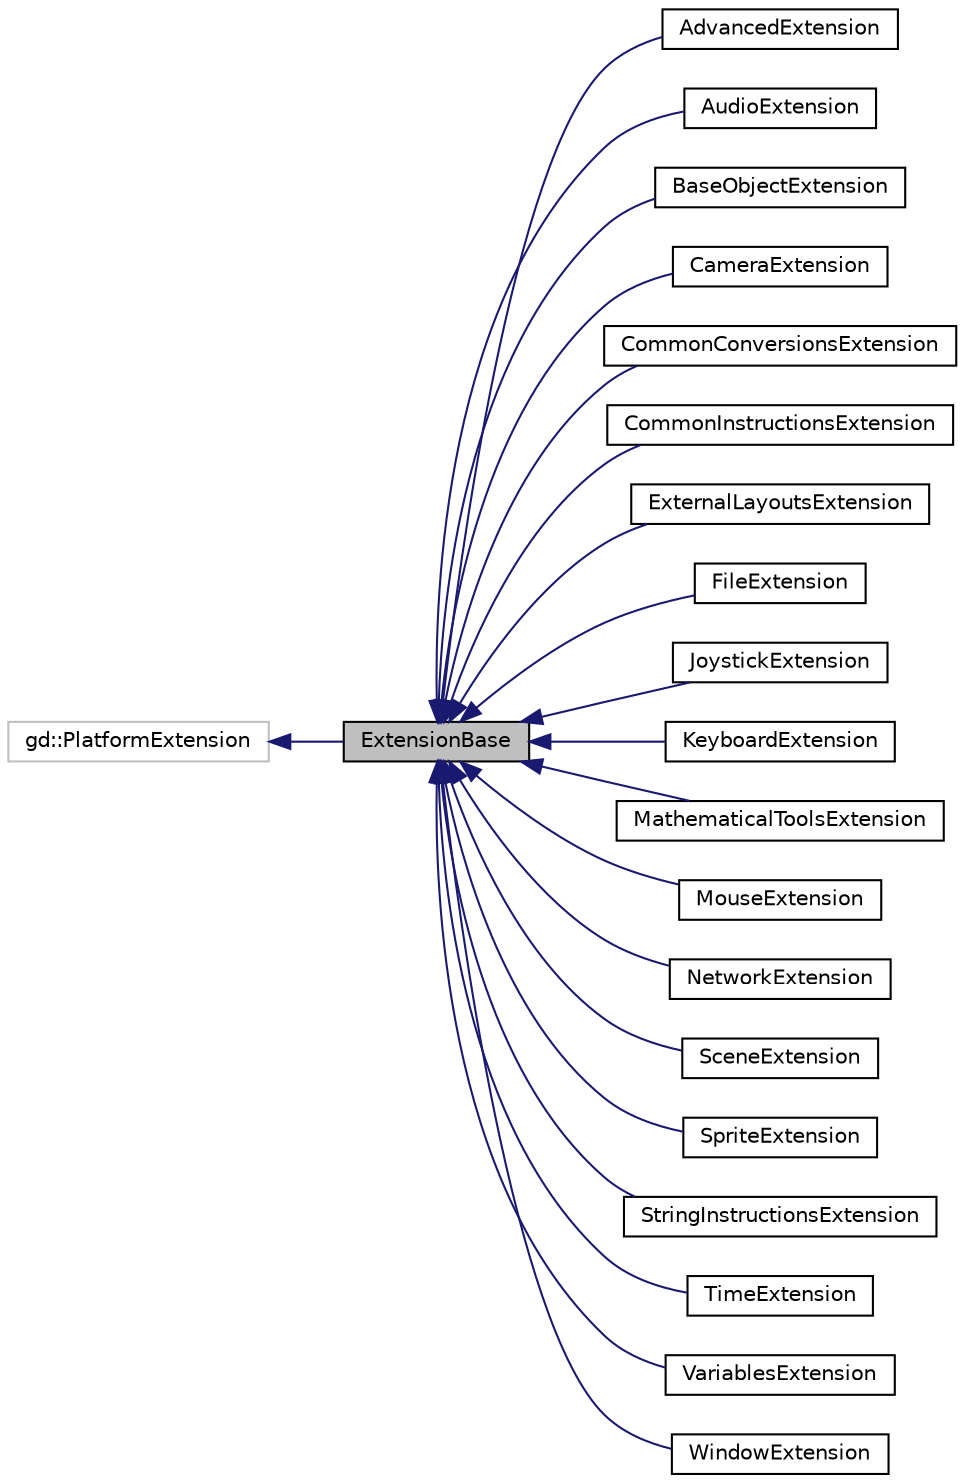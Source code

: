 digraph "ExtensionBase"
{
  edge [fontname="Helvetica",fontsize="10",labelfontname="Helvetica",labelfontsize="10"];
  node [fontname="Helvetica",fontsize="10",shape=record];
  rankdir="LR";
  Node1 [label="ExtensionBase",height=0.2,width=0.4,color="black", fillcolor="grey75", style="filled" fontcolor="black"];
  Node2 -> Node1 [dir="back",color="midnightblue",fontsize="10",style="solid",fontname="Helvetica"];
  Node2 [label="gd::PlatformExtension",height=0.2,width=0.4,color="grey75", fillcolor="white", style="filled"];
  Node1 -> Node3 [dir="back",color="midnightblue",fontsize="10",style="solid",fontname="Helvetica"];
  Node3 [label="AdvancedExtension",height=0.2,width=0.4,color="black", fillcolor="white", style="filled",URL="$dc/d9a/class_advanced_extension.html",tooltip="Standard extension providing advanced or special features. "];
  Node1 -> Node4 [dir="back",color="midnightblue",fontsize="10",style="solid",fontname="Helvetica"];
  Node4 [label="AudioExtension",height=0.2,width=0.4,color="black", fillcolor="white", style="filled",URL="$d8/d4c/class_audio_extension.html",tooltip="Standard extension providing audio features. "];
  Node1 -> Node5 [dir="back",color="midnightblue",fontsize="10",style="solid",fontname="Helvetica"];
  Node5 [label="BaseObjectExtension",height=0.2,width=0.4,color="black", fillcolor="white", style="filled",URL="$d4/dd2/class_base_object_extension.html",tooltip="Standard extension providing features for all objects. "];
  Node1 -> Node6 [dir="back",color="midnightblue",fontsize="10",style="solid",fontname="Helvetica"];
  Node6 [label="CameraExtension",height=0.2,width=0.4,color="black", fillcolor="white", style="filled",URL="$d2/d81/class_camera_extension.html",tooltip="Standard extension providing features concerning cameras. "];
  Node1 -> Node7 [dir="back",color="midnightblue",fontsize="10",style="solid",fontname="Helvetica"];
  Node7 [label="CommonConversionsExtension",height=0.2,width=0.4,color="black", fillcolor="white", style="filled",URL="$df/d7e/class_common_conversions_extension.html",tooltip="Standard extension providing conversion ( ToString/ToNumber ) features. "];
  Node1 -> Node8 [dir="back",color="midnightblue",fontsize="10",style="solid",fontname="Helvetica"];
  Node8 [label="CommonInstructionsExtension",height=0.2,width=0.4,color="black", fillcolor="white", style="filled",URL="$d8/d61/class_common_instructions_extension.html",tooltip="Standard extension providing common events and conditions/actions. "];
  Node1 -> Node9 [dir="back",color="midnightblue",fontsize="10",style="solid",fontname="Helvetica"];
  Node9 [label="ExternalLayoutsExtension",height=0.2,width=0.4,color="black", fillcolor="white", style="filled",URL="$d6/d4b/class_external_layouts_extension.html",tooltip="Standard extension providing features related to external layouts. "];
  Node1 -> Node10 [dir="back",color="midnightblue",fontsize="10",style="solid",fontname="Helvetica"];
  Node10 [label="FileExtension",height=0.2,width=0.4,color="black", fillcolor="white", style="filled",URL="$d3/d3b/class_file_extension.html",tooltip="Standard extension providing files features. "];
  Node1 -> Node11 [dir="back",color="midnightblue",fontsize="10",style="solid",fontname="Helvetica"];
  Node11 [label="JoystickExtension",height=0.2,width=0.4,color="black", fillcolor="white", style="filled",URL="$d0/d19/class_joystick_extension.html",tooltip="Internal built-in extension providing joysticks features. "];
  Node1 -> Node12 [dir="back",color="midnightblue",fontsize="10",style="solid",fontname="Helvetica"];
  Node12 [label="KeyboardExtension",height=0.2,width=0.4,color="black", fillcolor="white", style="filled",URL="$d7/d08/class_keyboard_extension.html",tooltip="Internal built-in extension providing keyboard features. "];
  Node1 -> Node13 [dir="back",color="midnightblue",fontsize="10",style="solid",fontname="Helvetica"];
  Node13 [label="MathematicalToolsExtension",height=0.2,width=0.4,color="black", fillcolor="white", style="filled",URL="$d4/df8/class_mathematical_tools_extension.html",tooltip="Internal built-in extension providing mathematical features. "];
  Node1 -> Node14 [dir="back",color="midnightblue",fontsize="10",style="solid",fontname="Helvetica"];
  Node14 [label="MouseExtension",height=0.2,width=0.4,color="black", fillcolor="white", style="filled",URL="$da/d7b/class_mouse_extension.html",tooltip="Internal built-in extension providing mouse features. "];
  Node1 -> Node15 [dir="back",color="midnightblue",fontsize="10",style="solid",fontname="Helvetica"];
  Node15 [label="NetworkExtension",height=0.2,width=0.4,color="black", fillcolor="white", style="filled",URL="$de/dba/class_network_extension.html",tooltip="Internal built-in extension providing very basic network features. "];
  Node1 -> Node16 [dir="back",color="midnightblue",fontsize="10",style="solid",fontname="Helvetica"];
  Node16 [label="SceneExtension",height=0.2,width=0.4,color="black", fillcolor="white", style="filled",URL="$dc/dd8/class_scene_extension.html",tooltip="Standard extension providing features related to Scene. "];
  Node1 -> Node17 [dir="back",color="midnightblue",fontsize="10",style="solid",fontname="Helvetica"];
  Node17 [label="SpriteExtension",height=0.2,width=0.4,color="black", fillcolor="white", style="filled",URL="$da/dae/class_sprite_extension.html",tooltip="Internal built-in extension providing SpriteObject objects. "];
  Node1 -> Node18 [dir="back",color="midnightblue",fontsize="10",style="solid",fontname="Helvetica"];
  Node18 [label="StringInstructionsExtension",height=0.2,width=0.4,color="black", fillcolor="white", style="filled",URL="$dc/d6f/class_string_instructions_extension.html",tooltip="Internal built-in extension providing string features. "];
  Node1 -> Node19 [dir="back",color="midnightblue",fontsize="10",style="solid",fontname="Helvetica"];
  Node19 [label="TimeExtension",height=0.2,width=0.4,color="black", fillcolor="white", style="filled",URL="$df/d97/class_time_extension.html",tooltip="Internal built-in extension providing time features. "];
  Node1 -> Node20 [dir="back",color="midnightblue",fontsize="10",style="solid",fontname="Helvetica"];
  Node20 [label="VariablesExtension",height=0.2,width=0.4,color="black", fillcolor="white", style="filled",URL="$d1/d13/class_variables_extension.html",tooltip="Internal built-in extension providing variables features. "];
  Node1 -> Node21 [dir="back",color="midnightblue",fontsize="10",style="solid",fontname="Helvetica"];
  Node21 [label="WindowExtension",height=0.2,width=0.4,color="black", fillcolor="white", style="filled",URL="$d5/d92/class_window_extension.html",tooltip="Internal built-in extension providing windows features. "];
}
